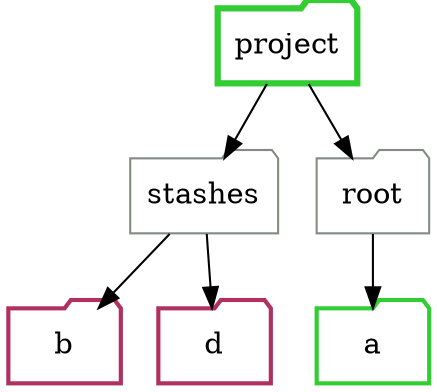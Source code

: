 digraph sourcetree
{
   node [ shape="box"; style="filled" ]

   "project" -> "stashes" [ style="", label="" ]
   "stashes" -> "stashes/b" [ style="", label="" ]
   "stashes/b" [ shape="folder", penwidth="2", color="maroon", style="" label="b"]
   "stashes" -> "stashes/d" [ style="", label="" ]
   "stashes/d" [ shape="folder", penwidth="2", color="maroon", style="" label="d"]
   "project" -> "root" [ style="", label="" ]
   "root" -> "root/a" [ style="", label="" ]
   "root/a" [ shape="folder", penwidth="2", color="limegreen", style="" label="a"]
   "project" [ shape="folder", penwidth="3", color="limegreen", style="" label="project"]
   "stashes" [ shape="folder", penwidth="1", color="honeydew4", style="" label="stashes"]
   "root" [ shape="folder", penwidth="1", color="honeydew4", style="" label="root"]
}
